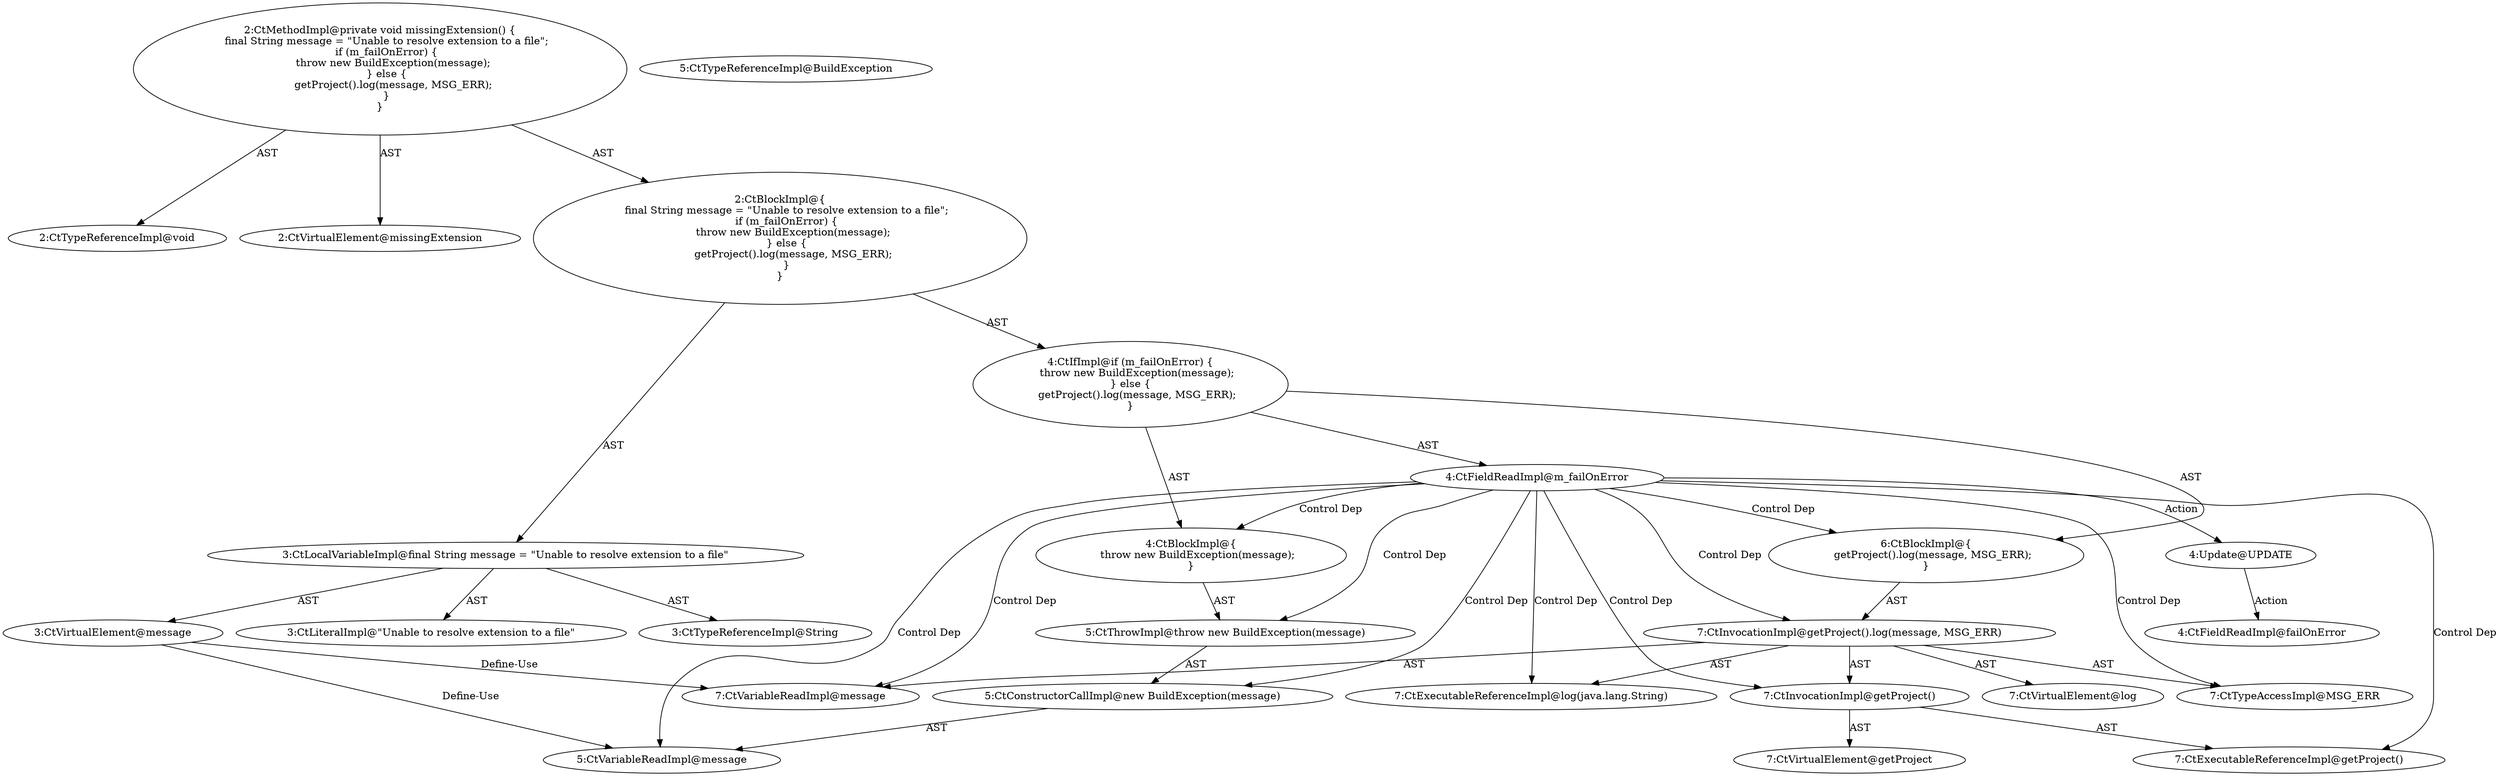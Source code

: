 digraph "missingExtension#?" {
0 [label="2:CtTypeReferenceImpl@void" shape=ellipse]
1 [label="2:CtVirtualElement@missingExtension" shape=ellipse]
2 [label="3:CtTypeReferenceImpl@String" shape=ellipse]
3 [label="3:CtLiteralImpl@\"Unable to resolve extension to a file\"" shape=ellipse]
4 [label="3:CtVirtualElement@message" shape=ellipse]
5 [label="3:CtLocalVariableImpl@final String message = \"Unable to resolve extension to a file\"" shape=ellipse]
6 [label="4:CtFieldReadImpl@m_failOnError" shape=ellipse]
7 [label="5:CtTypeReferenceImpl@BuildException" shape=ellipse]
8 [label="5:CtVariableReadImpl@message" shape=ellipse]
9 [label="5:CtConstructorCallImpl@new BuildException(message)" shape=ellipse]
10 [label="5:CtThrowImpl@throw new BuildException(message)" shape=ellipse]
11 [label="4:CtBlockImpl@\{
    throw new BuildException(message);
\}" shape=ellipse]
12 [label="7:CtExecutableReferenceImpl@log(java.lang.String)" shape=ellipse]
13 [label="7:CtVirtualElement@log" shape=ellipse]
14 [label="7:CtExecutableReferenceImpl@getProject()" shape=ellipse]
15 [label="7:CtVirtualElement@getProject" shape=ellipse]
16 [label="7:CtInvocationImpl@getProject()" shape=ellipse]
17 [label="7:CtVariableReadImpl@message" shape=ellipse]
18 [label="7:CtTypeAccessImpl@MSG_ERR" shape=ellipse]
19 [label="7:CtInvocationImpl@getProject().log(message, MSG_ERR)" shape=ellipse]
20 [label="6:CtBlockImpl@\{
    getProject().log(message, MSG_ERR);
\}" shape=ellipse]
21 [label="4:CtIfImpl@if (m_failOnError) \{
    throw new BuildException(message);
\} else \{
    getProject().log(message, MSG_ERR);
\}" shape=ellipse]
22 [label="2:CtBlockImpl@\{
    final String message = \"Unable to resolve extension to a file\";
    if (m_failOnError) \{
        throw new BuildException(message);
    \} else \{
        getProject().log(message, MSG_ERR);
    \}
\}" shape=ellipse]
23 [label="2:CtMethodImpl@private void missingExtension() \{
    final String message = \"Unable to resolve extension to a file\";
    if (m_failOnError) \{
        throw new BuildException(message);
    \} else \{
        getProject().log(message, MSG_ERR);
    \}
\}" shape=ellipse]
24 [label="4:Update@UPDATE" shape=ellipse]
25 [label="4:CtFieldReadImpl@failOnError" shape=ellipse]
4 -> 8 [label="Define-Use"];
4 -> 17 [label="Define-Use"];
5 -> 4 [label="AST"];
5 -> 2 [label="AST"];
5 -> 3 [label="AST"];
6 -> 11 [label="Control Dep"];
6 -> 10 [label="Control Dep"];
6 -> 9 [label="Control Dep"];
6 -> 8 [label="Control Dep"];
6 -> 20 [label="Control Dep"];
6 -> 19 [label="Control Dep"];
6 -> 12 [label="Control Dep"];
6 -> 16 [label="Control Dep"];
6 -> 14 [label="Control Dep"];
6 -> 17 [label="Control Dep"];
6 -> 18 [label="Control Dep"];
6 -> 24 [label="Action"];
9 -> 8 [label="AST"];
10 -> 9 [label="AST"];
11 -> 10 [label="AST"];
16 -> 15 [label="AST"];
16 -> 14 [label="AST"];
19 -> 13 [label="AST"];
19 -> 16 [label="AST"];
19 -> 12 [label="AST"];
19 -> 17 [label="AST"];
19 -> 18 [label="AST"];
20 -> 19 [label="AST"];
21 -> 6 [label="AST"];
21 -> 11 [label="AST"];
21 -> 20 [label="AST"];
22 -> 5 [label="AST"];
22 -> 21 [label="AST"];
23 -> 1 [label="AST"];
23 -> 0 [label="AST"];
23 -> 22 [label="AST"];
24 -> 25 [label="Action"];
}